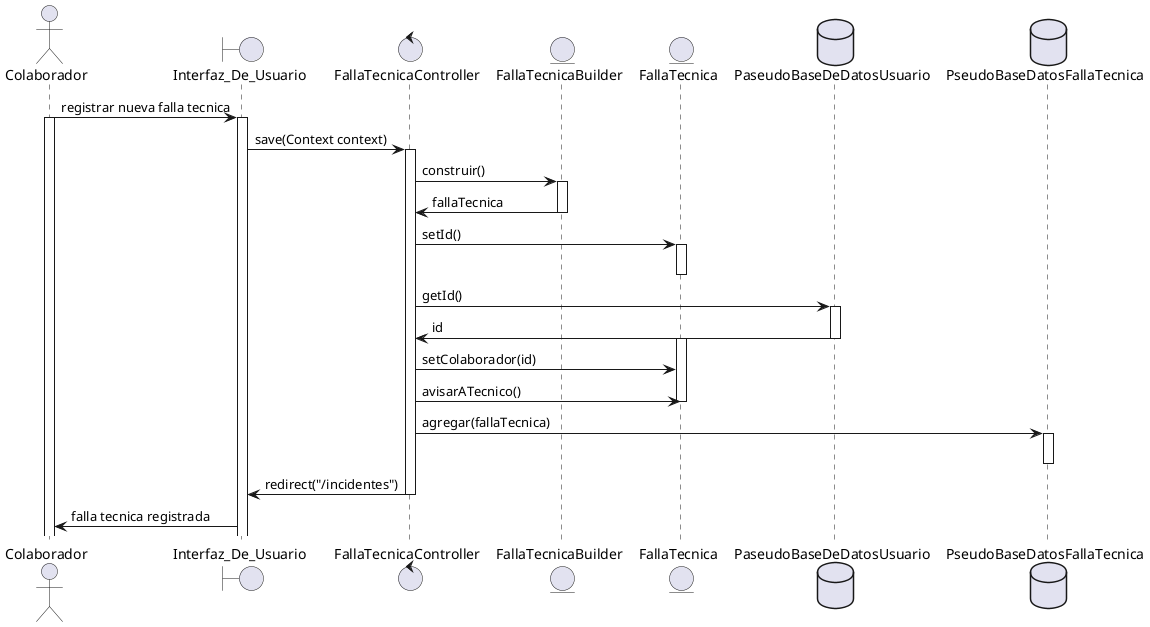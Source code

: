 @startuml Reporte Visita Tecnica

actor Colaborador
boundary Interfaz_De_Usuario
control FallaTecnicaController
entity FallaTecnicaBuilder
entity FallaTecnica
database PaseudoBaseDeDatosUsuario
database PseudoBaseDatosFallaTecnica

Colaborador -> Interfaz_De_Usuario: registrar nueva falla tecnica
activate Colaborador
activate Interfaz_De_Usuario
Interfaz_De_Usuario -> FallaTecnicaController: save(Context context)
activate FallaTecnicaController
FallaTecnicaController -> FallaTecnicaBuilder: construir()
activate FallaTecnicaBuilder
FallaTecnicaBuilder -> FallaTecnicaController: fallaTecnica
deactivate FallaTecnicaBuilder
FallaTecnicaController -> FallaTecnica: setId()
activate FallaTecnica
deactivate FallaTecnica
FallaTecnicaController -> PaseudoBaseDeDatosUsuario: getId()
activate PaseudoBaseDeDatosUsuario
PaseudoBaseDeDatosUsuario -> FallaTecnicaController: id
deactivate PaseudoBaseDeDatosUsuario
activate FallaTecnica
FallaTecnicaController -> FallaTecnica: setColaborador(id)
FallaTecnicaController -> FallaTecnica: avisarATecnico()
deactivate FallaTecnica
FallaTecnicaController -> PseudoBaseDatosFallaTecnica: agregar(fallaTecnica)
activate PseudoBaseDatosFallaTecnica
deactivate PseudoBaseDatosFallaTecnica
FallaTecnicaController -> Interfaz_De_Usuario: redirect("/incidentes")
deactivate FallaTecnicaController
Interfaz_De_Usuario -> Colaborador: falla tecnica registrada

@enduml
